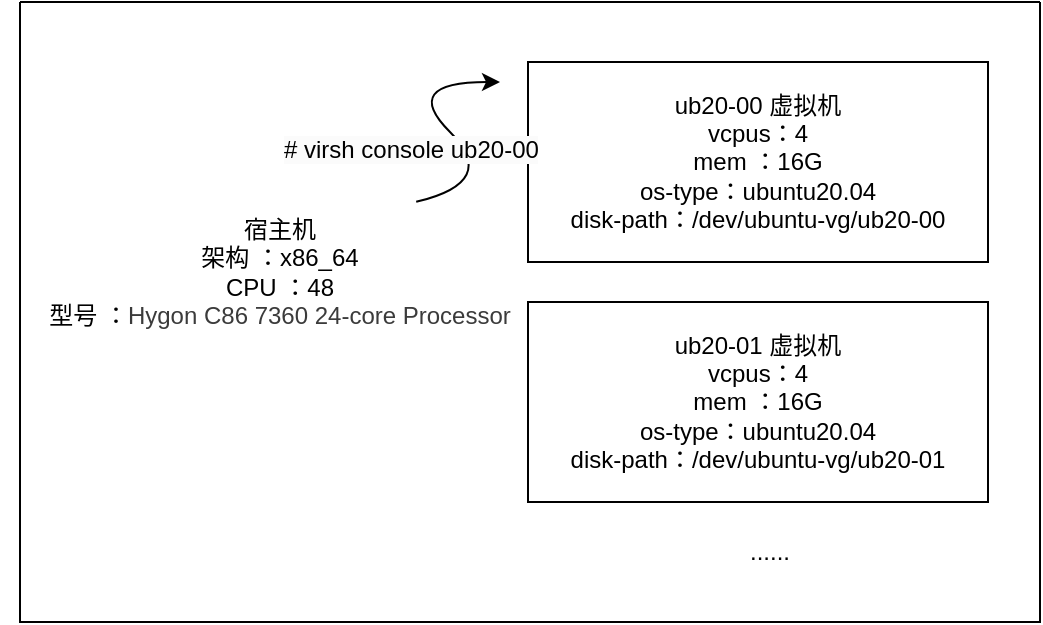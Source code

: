 <mxfile version="26.2.12" pages="4">
  <diagram name="第 1 页" id="cwW233bt7u2Y4tQ82L0e">
    <mxGraphModel dx="626" dy="841" grid="1" gridSize="10" guides="1" tooltips="1" connect="1" arrows="1" fold="1" page="1" pageScale="1" pageWidth="827" pageHeight="1169" math="0" shadow="0">
      <root>
        <mxCell id="0" />
        <mxCell id="1" parent="0" />
        <mxCell id="CFXyaIXDHv0twLjoeO8D-1" value="&lt;font face=&quot;Helvetica&quot;&gt;ub20-00 虚拟机&lt;/font&gt;&lt;div&gt;&lt;font face=&quot;Helvetica&quot;&gt;vcpus：4&lt;/font&gt;&lt;/div&gt;&lt;div&gt;&lt;font face=&quot;Helvetica&quot;&gt;mem ：16G&lt;br&gt;&lt;/font&gt;&lt;div&gt;&lt;font face=&quot;Helvetica&quot;&gt;os-type：ubuntu20.04&lt;/font&gt;&lt;/div&gt;&lt;/div&gt;&lt;div&gt;&lt;font face=&quot;Helvetica&quot;&gt;disk-path：/dev/ubuntu-vg/ub20-00&lt;/font&gt;&lt;/div&gt;" style="rounded=0;whiteSpace=wrap;html=1;" parent="1" vertex="1">
          <mxGeometry x="424" y="240" width="230" height="100" as="geometry" />
        </mxCell>
        <mxCell id="CFXyaIXDHv0twLjoeO8D-4" value="" style="curved=1;endArrow=classic;html=1;rounded=0;exitX=0.454;exitY=0.998;exitDx=0;exitDy=0;exitPerimeter=0;" parent="1" source="CFXyaIXDHv0twLjoeO8D-9" edge="1">
          <mxGeometry width="50" height="50" relative="1" as="geometry">
            <mxPoint x="360" y="300" as="sourcePoint" />
            <mxPoint x="410" y="250" as="targetPoint" />
            <Array as="points">
              <mxPoint x="410" y="300" />
              <mxPoint x="360" y="250" />
            </Array>
          </mxGeometry>
        </mxCell>
        <mxCell id="CFXyaIXDHv0twLjoeO8D-5" value="&lt;font face=&quot;Helvetica&quot;&gt;宿主机&lt;/font&gt;&lt;div&gt;&lt;font face=&quot;Helvetica&quot;&gt;架构 ：x86_64&lt;/font&gt;&lt;/div&gt;&lt;div&gt;&lt;font face=&quot;Helvetica&quot;&gt;CPU ：48&lt;/font&gt;&lt;/div&gt;&lt;div&gt;&lt;font face=&quot;Helvetica&quot;&gt;型&lt;font style=&quot;font-size: 12px;&quot;&gt;号 ：&lt;span style=&quot;background-color: rgb(255, 255, 255); color: rgb(59, 59, 59); white-space: pre;&quot;&gt;Hygon C86 7360 24-core Processor&lt;/span&gt;&lt;/font&gt;&lt;/font&gt;&lt;/div&gt;" style="text;html=1;align=center;verticalAlign=middle;whiteSpace=wrap;rounded=0;" parent="1" vertex="1">
          <mxGeometry x="160" y="310" width="280" height="70" as="geometry" />
        </mxCell>
        <mxCell id="CFXyaIXDHv0twLjoeO8D-7" value="&lt;font face=&quot;Helvetica&quot;&gt;ub20-01 虚拟机&lt;/font&gt;&lt;div&gt;&lt;font face=&quot;Helvetica&quot;&gt;vcpus：4&lt;/font&gt;&lt;/div&gt;&lt;div&gt;&lt;font face=&quot;Helvetica&quot;&gt;mem ：16G&lt;br&gt;&lt;/font&gt;&lt;div&gt;&lt;font face=&quot;Helvetica&quot;&gt;os-type：ubuntu20.04&lt;/font&gt;&lt;/div&gt;&lt;/div&gt;&lt;div&gt;&lt;font face=&quot;Helvetica&quot;&gt;disk-path：/dev/ubuntu-vg/ub20-01&lt;/font&gt;&lt;/div&gt;" style="rounded=0;whiteSpace=wrap;html=1;" parent="1" vertex="1">
          <mxGeometry x="424" y="360" width="230" height="100" as="geometry" />
        </mxCell>
        <mxCell id="CFXyaIXDHv0twLjoeO8D-8" value="......" style="text;html=1;align=center;verticalAlign=middle;whiteSpace=wrap;rounded=0;" parent="1" vertex="1">
          <mxGeometry x="470" y="470" width="150" height="30" as="geometry" />
        </mxCell>
        <mxCell id="CFXyaIXDHv0twLjoeO8D-9" value="&lt;span style=&quot;color: rgb(0, 0, 0); font-size: 12px; font-style: normal; font-variant-ligatures: normal; font-variant-caps: normal; font-weight: 400; letter-spacing: normal; orphans: 2; text-align: center; text-indent: 0px; text-transform: none; widows: 2; word-spacing: 0px; -webkit-text-stroke-width: 0px; white-space: normal; background-color: rgb(251, 251, 251); text-decoration-thickness: initial; text-decoration-style: initial; text-decoration-color: initial; float: none; display: inline !important;&quot;&gt;&lt;font face=&quot;Helvetica&quot;&gt;# virsh console ub20-00&lt;/font&gt;&lt;/span&gt;" style="text;whiteSpace=wrap;html=1;" parent="1" vertex="1">
          <mxGeometry x="300" y="270" width="150" height="40" as="geometry" />
        </mxCell>
        <mxCell id="kduBcfCr8k8QkubfFPJi-1" value="" style="swimlane;startSize=0;" vertex="1" parent="1">
          <mxGeometry x="170" y="210" width="510" height="310" as="geometry" />
        </mxCell>
      </root>
    </mxGraphModel>
  </diagram>
  <diagram id="hLtpY5u7ChXbEkxDG-HK" name="第 2 页">
    <mxGraphModel dx="365" dy="491" grid="1" gridSize="10" guides="1" tooltips="1" connect="1" arrows="1" fold="1" page="1" pageScale="1" pageWidth="827" pageHeight="1169" math="0" shadow="0">
      <root>
        <mxCell id="0" />
        <mxCell id="1" parent="0" />
        <mxCell id="DbPOcDgL6kpgI9xtFrYY-9" style="edgeStyle=orthogonalEdgeStyle;rounded=0;orthogonalLoop=1;jettySize=auto;html=1;exitX=1;exitY=0.5;exitDx=0;exitDy=0;exitPerimeter=0;entryX=-0.026;entryY=0.6;entryDx=0;entryDy=0;entryPerimeter=0;" edge="1" parent="1" source="DbPOcDgL6kpgI9xtFrYY-1" target="DbPOcDgL6kpgI9xtFrYY-22">
          <mxGeometry relative="1" as="geometry">
            <mxPoint x="410" y="375" as="targetPoint" />
          </mxGeometry>
        </mxCell>
        <mxCell id="DbPOcDgL6kpgI9xtFrYY-1" value="" style="strokeWidth=2;html=1;shape=mxgraph.flowchart.database;whiteSpace=wrap;" vertex="1" parent="1">
          <mxGeometry x="130" y="290" width="240" height="170" as="geometry" />
        </mxCell>
        <mxCell id="DbPOcDgL6kpgI9xtFrYY-2" value="&lt;span style=&quot;font-size: 14px;&quot;&gt;VM&lt;/span&gt;" style="text;html=1;align=center;verticalAlign=middle;whiteSpace=wrap;rounded=0;" vertex="1" parent="1">
          <mxGeometry x="210" y="300" width="80" height="30" as="geometry" />
        </mxCell>
        <mxCell id="DbPOcDgL6kpgI9xtFrYY-3" value="" style="swimlane;startSize=0;" vertex="1" parent="1">
          <mxGeometry x="150" y="360" width="90" height="80" as="geometry" />
        </mxCell>
        <mxCell id="DbPOcDgL6kpgI9xtFrYY-5" value="sys-&lt;span style=&quot;background-color: transparent; color: light-dark(rgb(0, 0, 0), rgb(255, 255, 255));&quot;&gt;params&lt;/span&gt;&lt;div&gt;&lt;div&gt;&amp;nbsp;config&lt;/div&gt;&lt;/div&gt;" style="text;html=1;align=center;verticalAlign=middle;whiteSpace=wrap;rounded=0;" vertex="1" parent="DbPOcDgL6kpgI9xtFrYY-3">
          <mxGeometry x="7.5" width="75" height="30" as="geometry" />
        </mxCell>
        <mxCell id="DbPOcDgL6kpgI9xtFrYY-24" value="" style="sketch=0;pointerEvents=1;shadow=0;dashed=0;html=1;strokeColor=none;fillColor=#434445;aspect=fixed;labelPosition=center;verticalLabelPosition=bottom;verticalAlign=top;align=center;outlineConnect=0;shape=mxgraph.vvd.document;" vertex="1" parent="DbPOcDgL6kpgI9xtFrYY-3">
          <mxGeometry x="26.75" y="30" width="36.5" height="50" as="geometry" />
        </mxCell>
        <mxCell id="DbPOcDgL6kpgI9xtFrYY-4" value="" style="swimlane;startSize=0;dashed=1;" vertex="1" parent="1">
          <mxGeometry x="260" y="360" width="90" height="80" as="geometry" />
        </mxCell>
        <mxCell id="DbPOcDgL6kpgI9xtFrYY-6" value="DL Model" style="text;html=1;align=center;verticalAlign=middle;whiteSpace=wrap;rounded=0;" vertex="1" parent="DbPOcDgL6kpgI9xtFrYY-4">
          <mxGeometry x="15" width="60" height="30" as="geometry" />
        </mxCell>
        <mxCell id="DbPOcDgL6kpgI9xtFrYY-8" value="" style="html=1;whiteSpace=wrap;shape=isoCube2;backgroundOutline=1;isoAngle=15;strokeWidth=2;strokeColor=#1F1F1F;" vertex="1" parent="DbPOcDgL6kpgI9xtFrYY-4">
          <mxGeometry x="20" y="30" width="50" height="40" as="geometry" />
        </mxCell>
        <mxCell id="DbPOcDgL6kpgI9xtFrYY-29" style="edgeStyle=orthogonalEdgeStyle;rounded=0;orthogonalLoop=1;jettySize=auto;html=1;entryX=0.557;entryY=-0.067;entryDx=0;entryDy=0;entryPerimeter=0;" edge="1" parent="1" source="DbPOcDgL6kpgI9xtFrYY-10" target="DbPOcDgL6kpgI9xtFrYY-32">
          <mxGeometry relative="1" as="geometry">
            <mxPoint x="665" y="450" as="targetPoint" />
            <Array as="points" />
          </mxGeometry>
        </mxCell>
        <mxCell id="DbPOcDgL6kpgI9xtFrYY-10" value="" style="swimlane;startSize=0;dashed=1;" vertex="1" parent="1">
          <mxGeometry x="600" y="300" width="130" height="130" as="geometry" />
        </mxCell>
        <mxCell id="DbPOcDgL6kpgI9xtFrYY-13" value="deepseek" style="text;html=1;align=center;verticalAlign=middle;whiteSpace=wrap;rounded=0;" vertex="1" parent="DbPOcDgL6kpgI9xtFrYY-10">
          <mxGeometry x="10" width="60" height="30" as="geometry" />
        </mxCell>
        <mxCell id="DbPOcDgL6kpgI9xtFrYY-26" value="" style="sketch=0;pointerEvents=1;shadow=0;dashed=0;html=1;strokeColor=none;fillColor=#434445;aspect=fixed;labelPosition=center;verticalLabelPosition=bottom;verticalAlign=top;align=center;outlineConnect=0;shape=mxgraph.vvd.networking;" vertex="1" parent="DbPOcDgL6kpgI9xtFrYY-10">
          <mxGeometry x="35" y="40" width="60" height="60" as="geometry" />
        </mxCell>
        <mxCell id="DbPOcDgL6kpgI9xtFrYY-21" style="edgeStyle=orthogonalEdgeStyle;rounded=0;orthogonalLoop=1;jettySize=auto;html=1;entryX=0.001;entryY=0.577;entryDx=0;entryDy=0;exitX=1.015;exitY=0.596;exitDx=0;exitDy=0;exitPerimeter=0;entryPerimeter=0;" edge="1" parent="1" source="DbPOcDgL6kpgI9xtFrYY-22" target="DbPOcDgL6kpgI9xtFrYY-10">
          <mxGeometry relative="1" as="geometry">
            <mxPoint x="560" y="375" as="sourcePoint" />
          </mxGeometry>
        </mxCell>
        <mxCell id="DbPOcDgL6kpgI9xtFrYY-22" value="" style="swimlane;startSize=0;dashed=1;" vertex="1" parent="1">
          <mxGeometry x="414" y="300" width="151" height="125" as="geometry" />
        </mxCell>
        <mxCell id="DbPOcDgL6kpgI9xtFrYY-23" value="new Prompt" style="text;html=1;align=center;verticalAlign=middle;whiteSpace=wrap;rounded=0;" vertex="1" parent="DbPOcDgL6kpgI9xtFrYY-22">
          <mxGeometry x="6" width="80" height="30" as="geometry" />
        </mxCell>
        <mxCell id="DbPOcDgL6kpgI9xtFrYY-15" value="result log" style="text;html=1;align=center;verticalAlign=middle;whiteSpace=wrap;rounded=0;" vertex="1" parent="DbPOcDgL6kpgI9xtFrYY-22">
          <mxGeometry x="6" y="30" width="55.5" height="30" as="geometry" />
        </mxCell>
        <mxCell id="DbPOcDgL6kpgI9xtFrYY-17" value="sys-&lt;span style=&quot;background-color: transparent; color: light-dark(rgb(0, 0, 0), rgb(255, 255, 255));&quot;&gt;params&lt;/span&gt;&lt;div&gt;&lt;div&gt;&amp;nbsp;config&lt;/div&gt;&lt;/div&gt;" style="text;html=1;align=center;verticalAlign=middle;whiteSpace=wrap;rounded=0;" vertex="1" parent="DbPOcDgL6kpgI9xtFrYY-22">
          <mxGeometry x="76" y="27.5" width="75" height="30" as="geometry" />
        </mxCell>
        <mxCell id="DbPOcDgL6kpgI9xtFrYY-18" value="" style="shape=cross;whiteSpace=wrap;html=1;fillColor=#3E3E3E;" vertex="1" parent="DbPOcDgL6kpgI9xtFrYY-22">
          <mxGeometry x="61.5" y="70" width="22.5" height="25" as="geometry" />
        </mxCell>
        <mxCell id="DbPOcDgL6kpgI9xtFrYY-25" value="" style="sketch=0;pointerEvents=1;shadow=0;dashed=0;html=1;strokeColor=none;fillColor=#434445;aspect=fixed;labelPosition=center;verticalLabelPosition=bottom;verticalAlign=top;align=center;outlineConnect=0;shape=mxgraph.vvd.document;" vertex="1" parent="DbPOcDgL6kpgI9xtFrYY-22">
          <mxGeometry x="95.25" y="57.5" width="36.5" height="50" as="geometry" />
        </mxCell>
        <mxCell id="DbPOcDgL6kpgI9xtFrYY-27" value="" style="sketch=0;pointerEvents=1;shadow=0;dashed=0;html=1;strokeColor=none;fillColor=#434445;aspect=fixed;labelPosition=center;verticalLabelPosition=bottom;verticalAlign=top;align=center;outlineConnect=0;shape=mxgraph.vvd.log_files;" vertex="1" parent="DbPOcDgL6kpgI9xtFrYY-22">
          <mxGeometry x="13.75" y="57.5" width="40" height="50" as="geometry" />
        </mxCell>
        <mxCell id="DbPOcDgL6kpgI9xtFrYY-48" style="edgeStyle=orthogonalEdgeStyle;rounded=0;orthogonalLoop=1;jettySize=auto;html=1;entryX=1.004;entryY=0.686;entryDx=0;entryDy=0;entryPerimeter=0;" edge="1" parent="1" source="DbPOcDgL6kpgI9xtFrYY-28">
          <mxGeometry relative="1" as="geometry">
            <mxPoint x="565.004" y="523.075" as="targetPoint" />
          </mxGeometry>
        </mxCell>
        <mxCell id="DbPOcDgL6kpgI9xtFrYY-28" value="" style="sketch=0;pointerEvents=1;shadow=0;dashed=0;html=1;strokeColor=none;fillColor=#434445;aspect=fixed;labelPosition=center;verticalLabelPosition=bottom;verticalAlign=top;align=center;outlineConnect=0;shape=mxgraph.vvd.recovery_plan;" vertex="1" parent="1">
          <mxGeometry x="646.15" y="498.75" width="36.5" height="50" as="geometry" />
        </mxCell>
        <mxCell id="DbPOcDgL6kpgI9xtFrYY-32" value="recommended&lt;div&gt;sys-params config&lt;/div&gt;" style="text;html=1;align=center;verticalAlign=middle;whiteSpace=wrap;rounded=0;" vertex="1" parent="1">
          <mxGeometry x="599.4" y="468.75" width="116.75" height="30" as="geometry" />
        </mxCell>
        <mxCell id="DbPOcDgL6kpgI9xtFrYY-47" style="edgeStyle=orthogonalEdgeStyle;rounded=0;orthogonalLoop=1;jettySize=auto;html=1;exitX=0;exitY=0.577;exitDx=0;exitDy=0;exitPerimeter=0;" edge="1" parent="1" source="DbPOcDgL6kpgI9xtFrYY-34" target="DbPOcDgL6kpgI9xtFrYY-24">
          <mxGeometry relative="1" as="geometry">
            <mxPoint x="180" y="514.833" as="targetPoint" />
            <Array as="points">
              <mxPoint x="195" y="519" />
            </Array>
          </mxGeometry>
        </mxCell>
        <mxCell id="DbPOcDgL6kpgI9xtFrYY-34" value="" style="swimlane;startSize=0;dashed=1;" vertex="1" parent="1">
          <mxGeometry x="414" y="440" width="151" height="137.5" as="geometry" />
        </mxCell>
        <mxCell id="DbPOcDgL6kpgI9xtFrYY-35" value="new Shell" style="text;html=1;align=center;verticalAlign=middle;whiteSpace=wrap;rounded=0;" vertex="1" parent="DbPOcDgL6kpgI9xtFrYY-34">
          <mxGeometry width="84" height="30" as="geometry" />
        </mxCell>
        <mxCell id="DbPOcDgL6kpgI9xtFrYY-41" value="" style="sketch=0;pointerEvents=1;shadow=0;dashed=0;html=1;strokeColor=none;fillColor=#434445;aspect=fixed;labelPosition=center;verticalLabelPosition=bottom;verticalAlign=top;align=center;outlineConnect=0;shape=mxgraph.vvd.recovery_plan;" vertex="1" parent="DbPOcDgL6kpgI9xtFrYY-34">
          <mxGeometry x="96.87" y="67.5" width="36.5" height="50" as="geometry" />
        </mxCell>
        <mxCell id="DbPOcDgL6kpgI9xtFrYY-42" value="" style="shape=flexArrow;endArrow=classic;html=1;rounded=0;endWidth=10.806;endSize=3.217;width=4.423;fillColor=#363636;" edge="1" parent="DbPOcDgL6kpgI9xtFrYY-34" source="DbPOcDgL6kpgI9xtFrYY-41">
          <mxGeometry width="50" height="50" relative="1" as="geometry">
            <mxPoint x="17.62" y="127.5" as="sourcePoint" />
            <mxPoint x="58.62" y="92.5" as="targetPoint" />
          </mxGeometry>
        </mxCell>
        <mxCell id="DbPOcDgL6kpgI9xtFrYY-50" value="" style="shape=note;whiteSpace=wrap;html=1;backgroundOutline=1;darkOpacity=0.05;size=10;strokeWidth=2;strokeColor=#404040;" vertex="1" parent="DbPOcDgL6kpgI9xtFrYY-34">
          <mxGeometry x="17.62" y="71.25" width="34" height="42.5" as="geometry" />
        </mxCell>
        <mxCell id="DbPOcDgL6kpgI9xtFrYY-54" value=".sh" style="text;html=1;align=center;verticalAlign=middle;whiteSpace=wrap;rounded=0;" vertex="1" parent="DbPOcDgL6kpgI9xtFrYY-34">
          <mxGeometry x="4.441e-15" y="30" width="55.5" height="30" as="geometry" />
        </mxCell>
        <mxCell id="DbPOcDgL6kpgI9xtFrYY-55" value="recommended&lt;div&gt;sys-params config&lt;/div&gt;" style="text;html=1;align=center;verticalAlign=middle;whiteSpace=wrap;rounded=0;" vertex="1" parent="DbPOcDgL6kpgI9xtFrYY-34">
          <mxGeometry x="34.25" y="30" width="116.75" height="30" as="geometry" />
        </mxCell>
        <mxCell id="DbPOcDgL6kpgI9xtFrYY-46" value="" style="html=1;verticalLabelPosition=bottom;align=center;labelBackgroundColor=#ffffff;verticalAlign=top;strokeWidth=2;strokeColor=light-dark(#302c2c, #32a0ff);shadow=0;dashed=0;shape=mxgraph.ios7.icons.edit;" vertex="1" parent="1">
          <mxGeometry x="290.3" y="500.3" width="29.4" height="29.4" as="geometry" />
        </mxCell>
        <mxCell id="DbPOcDgL6kpgI9xtFrYY-51" value="deploy" style="text;html=1;align=center;verticalAlign=middle;whiteSpace=wrap;rounded=0;" vertex="1" parent="1">
          <mxGeometry x="263" y="470.3" width="84" height="30" as="geometry" />
        </mxCell>
      </root>
    </mxGraphModel>
  </diagram>
  <diagram id="spuAtEO_3SFjH8IZsWtX" name="第 3 页">
    <mxGraphModel dx="548" dy="736" grid="1" gridSize="10" guides="1" tooltips="1" connect="1" arrows="1" fold="1" page="1" pageScale="1" pageWidth="827" pageHeight="1169" math="0" shadow="0">
      <root>
        <mxCell id="0" />
        <mxCell id="1" parent="0" />
        <mxCell id="MIlOXgBpFUKFbH1P2nCK-1" value="" style="swimlane;startSize=0;" vertex="1" parent="1">
          <mxGeometry x="140" y="190" width="610" height="380" as="geometry" />
        </mxCell>
        <mxCell id="kTq0xq_En07cax7vsCfp-2" value="" style="edgeStyle=orthogonalEdgeStyle;rounded=0;orthogonalLoop=1;jettySize=auto;html=1;strokeWidth=2;" edge="1" parent="MIlOXgBpFUKFbH1P2nCK-1" source="Rm5Frt0JAIXvNMQNLyju-1" target="kTq0xq_En07cax7vsCfp-1">
          <mxGeometry relative="1" as="geometry" />
        </mxCell>
        <mxCell id="Rm5Frt0JAIXvNMQNLyju-1" value="" style="swimlane;startSize=0;dashed=1;" vertex="1" parent="MIlOXgBpFUKFbH1P2nCK-1">
          <mxGeometry x="212.83" y="230" width="140" height="120" as="geometry" />
        </mxCell>
        <mxCell id="Rm5Frt0JAIXvNMQNLyju-2" value="&lt;font style=&quot;font-size: 18px;&quot;&gt;DL Model&lt;/font&gt;" style="text;html=1;align=center;verticalAlign=middle;whiteSpace=wrap;rounded=0;" vertex="1" parent="Rm5Frt0JAIXvNMQNLyju-1">
          <mxGeometry x="22.5" y="10" width="95" height="30" as="geometry" />
        </mxCell>
        <mxCell id="Rm5Frt0JAIXvNMQNLyju-3" value="" style="html=1;whiteSpace=wrap;shape=isoCube2;backgroundOutline=1;isoAngle=15;strokeWidth=2.5;strokeColor=#363636;" vertex="1" parent="Rm5Frt0JAIXvNMQNLyju-1">
          <mxGeometry x="30" y="40" width="80" height="70" as="geometry" />
        </mxCell>
        <mxCell id="Rm5Frt0JAIXvNMQNLyju-4" style="edgeStyle=orthogonalEdgeStyle;rounded=0;orthogonalLoop=1;jettySize=auto;html=1;entryX=0.999;entryY=0.544;entryDx=0;entryDy=0;entryPerimeter=0;strokeWidth=2;exitX=-0.012;exitY=0.512;exitDx=0;exitDy=0;exitPerimeter=0;" edge="1" parent="MIlOXgBpFUKFbH1P2nCK-1" source="r3bxNtxv2kUXgfDW3Uua-1" target="Rm5Frt0JAIXvNMQNLyju-1">
          <mxGeometry relative="1" as="geometry">
            <mxPoint x="410.68" y="295.0" as="sourcePoint" />
          </mxGeometry>
        </mxCell>
        <mxCell id="Rm5Frt0JAIXvNMQNLyju-5" value="&lt;span style=&quot;font-size: 18px;&quot;&gt;modify sys-config&lt;/span&gt;" style="text;html=1;align=center;verticalAlign=middle;whiteSpace=wrap;rounded=0;" vertex="1" parent="MIlOXgBpFUKFbH1P2nCK-1">
          <mxGeometry x="440" y="200" width="167.85" height="50" as="geometry" />
        </mxCell>
        <mxCell id="4W6hzslNgrdZUintDOjr-12" style="edgeStyle=orthogonalEdgeStyle;rounded=0;orthogonalLoop=1;jettySize=auto;html=1;strokeWidth=2;" edge="1" parent="MIlOXgBpFUKFbH1P2nCK-1" source="kTq0xq_En07cax7vsCfp-1">
          <mxGeometry relative="1" as="geometry">
            <mxPoint x="440" y="210" as="targetPoint" />
            <Array as="points">
              <mxPoint x="118" y="210" />
            </Array>
          </mxGeometry>
        </mxCell>
        <mxCell id="kTq0xq_En07cax7vsCfp-1" value="" style="sketch=0;pointerEvents=1;shadow=0;dashed=0;html=1;strokeColor=none;fillColor=#434445;aspect=fixed;labelPosition=center;verticalLabelPosition=bottom;verticalAlign=top;align=center;outlineConnect=0;shape=mxgraph.vvd.log_files;" vertex="1" parent="MIlOXgBpFUKFbH1P2nCK-1">
          <mxGeometry x="80.68" y="243.66" width="74.15" height="92.69" as="geometry" />
        </mxCell>
        <mxCell id="4W6hzslNgrdZUintDOjr-1" value="&lt;font style=&quot;font-size: 18px;&quot;&gt;result log&lt;/font&gt;" style="text;html=1;align=center;verticalAlign=middle;whiteSpace=wrap;rounded=0;" vertex="1" parent="MIlOXgBpFUKFbH1P2nCK-1">
          <mxGeometry x="20.0" y="210" width="94.83" height="30" as="geometry" />
        </mxCell>
        <mxCell id="4W6hzslNgrdZUintDOjr-6" value="&lt;font style=&quot;font-size: 18px;&quot;&gt;train&lt;/font&gt;" style="text;html=1;align=center;verticalAlign=middle;whiteSpace=wrap;rounded=0;" vertex="1" parent="MIlOXgBpFUKFbH1P2nCK-1">
          <mxGeometry x="332.83" y="260" width="94.83" height="30" as="geometry" />
        </mxCell>
        <mxCell id="ygFF8up0PBFclApRjzNL-3" value="" style="edgeStyle=orthogonalEdgeStyle;rounded=0;orthogonalLoop=1;jettySize=auto;html=1;strokeWidth=2;" edge="1" parent="MIlOXgBpFUKFbH1P2nCK-1" source="IFgtxmuTzpazJGz18x1I-1" target="ygFF8up0PBFclApRjzNL-2">
          <mxGeometry relative="1" as="geometry" />
        </mxCell>
        <mxCell id="IFgtxmuTzpazJGz18x1I-1" value="" style="sketch=0;pointerEvents=1;shadow=0;dashed=0;html=1;strokeColor=none;fillColor=#434445;aspect=fixed;labelPosition=center;verticalLabelPosition=bottom;verticalAlign=top;align=center;outlineConnect=0;shape=mxgraph.vvd.folder;" vertex="1" parent="MIlOXgBpFUKFbH1P2nCK-1">
          <mxGeometry x="72.83" y="100" width="100" height="76" as="geometry" />
        </mxCell>
        <mxCell id="ygFF8up0PBFclApRjzNL-1" value="&lt;font style=&quot;font-size: 18px;&quot;&gt;/proc/sys&lt;/font&gt;" style="text;html=1;align=center;verticalAlign=middle;whiteSpace=wrap;rounded=0;" vertex="1" parent="MIlOXgBpFUKFbH1P2nCK-1">
          <mxGeometry x="62.83" y="60" width="120" height="30" as="geometry" />
        </mxCell>
        <mxCell id="ygFF8up0PBFclApRjzNL-6" value="" style="edgeStyle=orthogonalEdgeStyle;rounded=0;orthogonalLoop=1;jettySize=auto;html=1;strokeWidth=2;" edge="1" parent="MIlOXgBpFUKFbH1P2nCK-1" source="ygFF8up0PBFclApRjzNL-2">
          <mxGeometry relative="1" as="geometry">
            <mxPoint x="408.53" y="138" as="targetPoint" />
          </mxGeometry>
        </mxCell>
        <mxCell id="ygFF8up0PBFclApRjzNL-2" value="" style="sketch=0;pointerEvents=1;shadow=0;dashed=0;html=1;strokeColor=none;fillColor=#434445;aspect=fixed;labelPosition=center;verticalLabelPosition=bottom;verticalAlign=top;align=center;outlineConnect=0;shape=mxgraph.vvd.recovery_plan;" vertex="1" parent="MIlOXgBpFUKFbH1P2nCK-1">
          <mxGeometry x="262.83" y="93" width="65.7" height="90" as="geometry" />
        </mxCell>
        <mxCell id="ygFF8up0PBFclApRjzNL-4" value="&lt;font style=&quot;font-size: 18px;&quot;&gt;probably import&lt;/font&gt;&lt;div&gt;&lt;font style=&quot;font-size: 18px;&quot;&gt;sys-params&lt;/font&gt;&lt;/div&gt;" style="text;html=1;align=center;verticalAlign=middle;whiteSpace=wrap;rounded=0;" vertex="1" parent="MIlOXgBpFUKFbH1P2nCK-1">
          <mxGeometry x="222.84" y="30" width="145.68" height="50" as="geometry" />
        </mxCell>
        <mxCell id="hRFREN56BvGeJirDJXE--1" value="" style="shape=note;whiteSpace=wrap;html=1;backgroundOutline=1;darkOpacity=0.05;size=20;strokeWidth=2;strokeColor=#404040;" vertex="1" parent="MIlOXgBpFUKFbH1P2nCK-1">
          <mxGeometry x="412.83" y="96" width="60" height="87" as="geometry" />
        </mxCell>
        <mxCell id="hRFREN56BvGeJirDJXE--2" value="&lt;span style=&quot;font-size: 18px;&quot;&gt;.sh&lt;/span&gt;" style="text;html=1;align=center;verticalAlign=middle;whiteSpace=wrap;rounded=0;" vertex="1" parent="MIlOXgBpFUKFbH1P2nCK-1">
          <mxGeometry x="382.83" y="43" width="120" height="50" as="geometry" />
        </mxCell>
        <mxCell id="Wh2r9-LxGJpGcY3YBNF0-2" value="" style="edgeStyle=orthogonalEdgeStyle;rounded=0;orthogonalLoop=1;jettySize=auto;html=1;strokeWidth=2;entryX=0.33;entryY=0.055;entryDx=0;entryDy=0;entryPerimeter=0;" edge="1" parent="MIlOXgBpFUKFbH1P2nCK-1" source="hRFREN56BvGeJirDJXE--1" target="r3bxNtxv2kUXgfDW3Uua-1">
          <mxGeometry relative="1" as="geometry">
            <mxPoint x="443.5" y="250" as="targetPoint" />
          </mxGeometry>
        </mxCell>
        <mxCell id="4W6hzslNgrdZUintDOjr-11" value="&lt;font style=&quot;font-size: 18px;&quot;&gt;VM&lt;/font&gt;" style="text;html=1;align=center;verticalAlign=middle;whiteSpace=wrap;rounded=0;" vertex="1" parent="MIlOXgBpFUKFbH1P2nCK-1">
          <mxGeometry y="13" width="120" height="30" as="geometry" />
        </mxCell>
        <mxCell id="r3bxNtxv2kUXgfDW3Uua-1" value="" style="html=1;verticalLabelPosition=bottom;align=center;labelBackgroundColor=#ffffff;verticalAlign=top;strokeWidth=3;strokeColor=light-dark(#302c2c, #32a0ff);shadow=0;dashed=0;shape=mxgraph.ios7.icons.edit;" vertex="1" parent="MIlOXgBpFUKFbH1P2nCK-1">
          <mxGeometry x="420" y="260" width="67.17" height="70" as="geometry" />
        </mxCell>
        <mxCell id="4W6hzslNgrdZUintDOjr-9" value="" style="sketch=0;pointerEvents=1;shadow=0;dashed=0;html=1;strokeColor=none;fillColor=#434445;aspect=fixed;labelPosition=center;verticalLabelPosition=bottom;verticalAlign=top;align=center;outlineConnect=0;shape=mxgraph.vvd.recovery_plan;" vertex="1" parent="1">
          <mxGeometry x="414" y="640" width="65.7" height="90" as="geometry" />
        </mxCell>
        <mxCell id="4W6hzslNgrdZUintDOjr-10" value="&lt;font style=&quot;font-size: 18px;&quot;&gt;truly import&lt;/font&gt;&lt;div&gt;&lt;font style=&quot;font-size: 18px;&quot;&gt;sys-params&lt;/font&gt;&lt;/div&gt;" style="text;html=1;align=center;verticalAlign=middle;whiteSpace=wrap;rounded=0;" vertex="1" parent="1">
          <mxGeometry x="370" y="585" width="145.68" height="50" as="geometry" />
        </mxCell>
        <mxCell id="4W6hzslNgrdZUintDOjr-8" style="edgeStyle=orthogonalEdgeStyle;rounded=0;orthogonalLoop=1;jettySize=auto;html=1;strokeWidth=2;" edge="1" parent="1" source="kTq0xq_En07cax7vsCfp-1" target="4W6hzslNgrdZUintDOjr-9">
          <mxGeometry relative="1" as="geometry">
            <mxPoint x="430" y="600" as="targetPoint" />
            <Array as="points">
              <mxPoint x="260" y="680" />
            </Array>
          </mxGeometry>
        </mxCell>
      </root>
    </mxGraphModel>
  </diagram>
  <diagram id="UxIVkF0zO2aYML1jtbTU" name="第 4 页">
    <mxGraphModel grid="1" page="1" gridSize="10" guides="1" tooltips="1" connect="1" arrows="1" fold="1" pageScale="1" pageWidth="827" pageHeight="1169" math="0" shadow="0">
      <root>
        <mxCell id="0" />
        <mxCell id="1" parent="0" />
      </root>
    </mxGraphModel>
  </diagram>
</mxfile>
